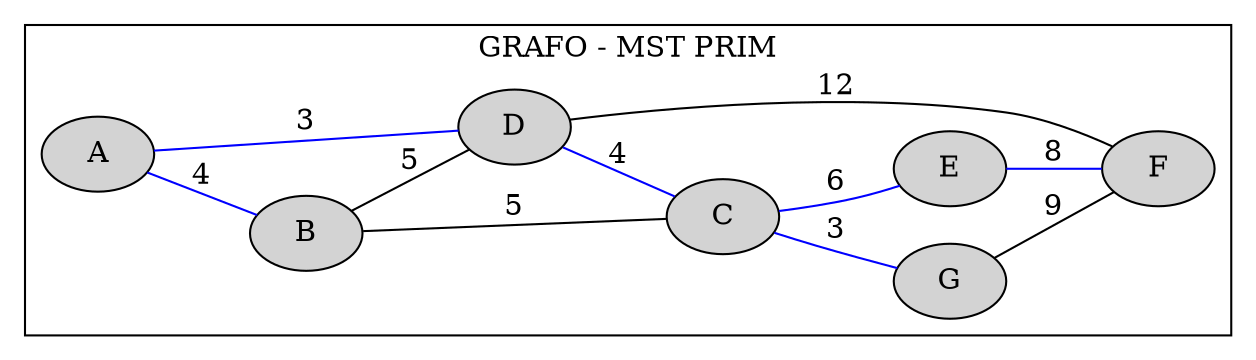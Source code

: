 graph world {
rankdir = LR;
subgraph cluster_0{label = "GRAFO - MST PRIM";node [style=filled];A -- B[label = 4,color = blue];
A -- D[label = 3,color = blue];
B -- D[label = 5];
B -- C[label = 5];
C -- E[label = 6,color = blue];
C -- G[label = 3,color = blue];
D -- C[label = 4,color = blue];
D -- F[label = 12];
E -- F[label = 8,color = blue];
G -- F[label = 9];
}}